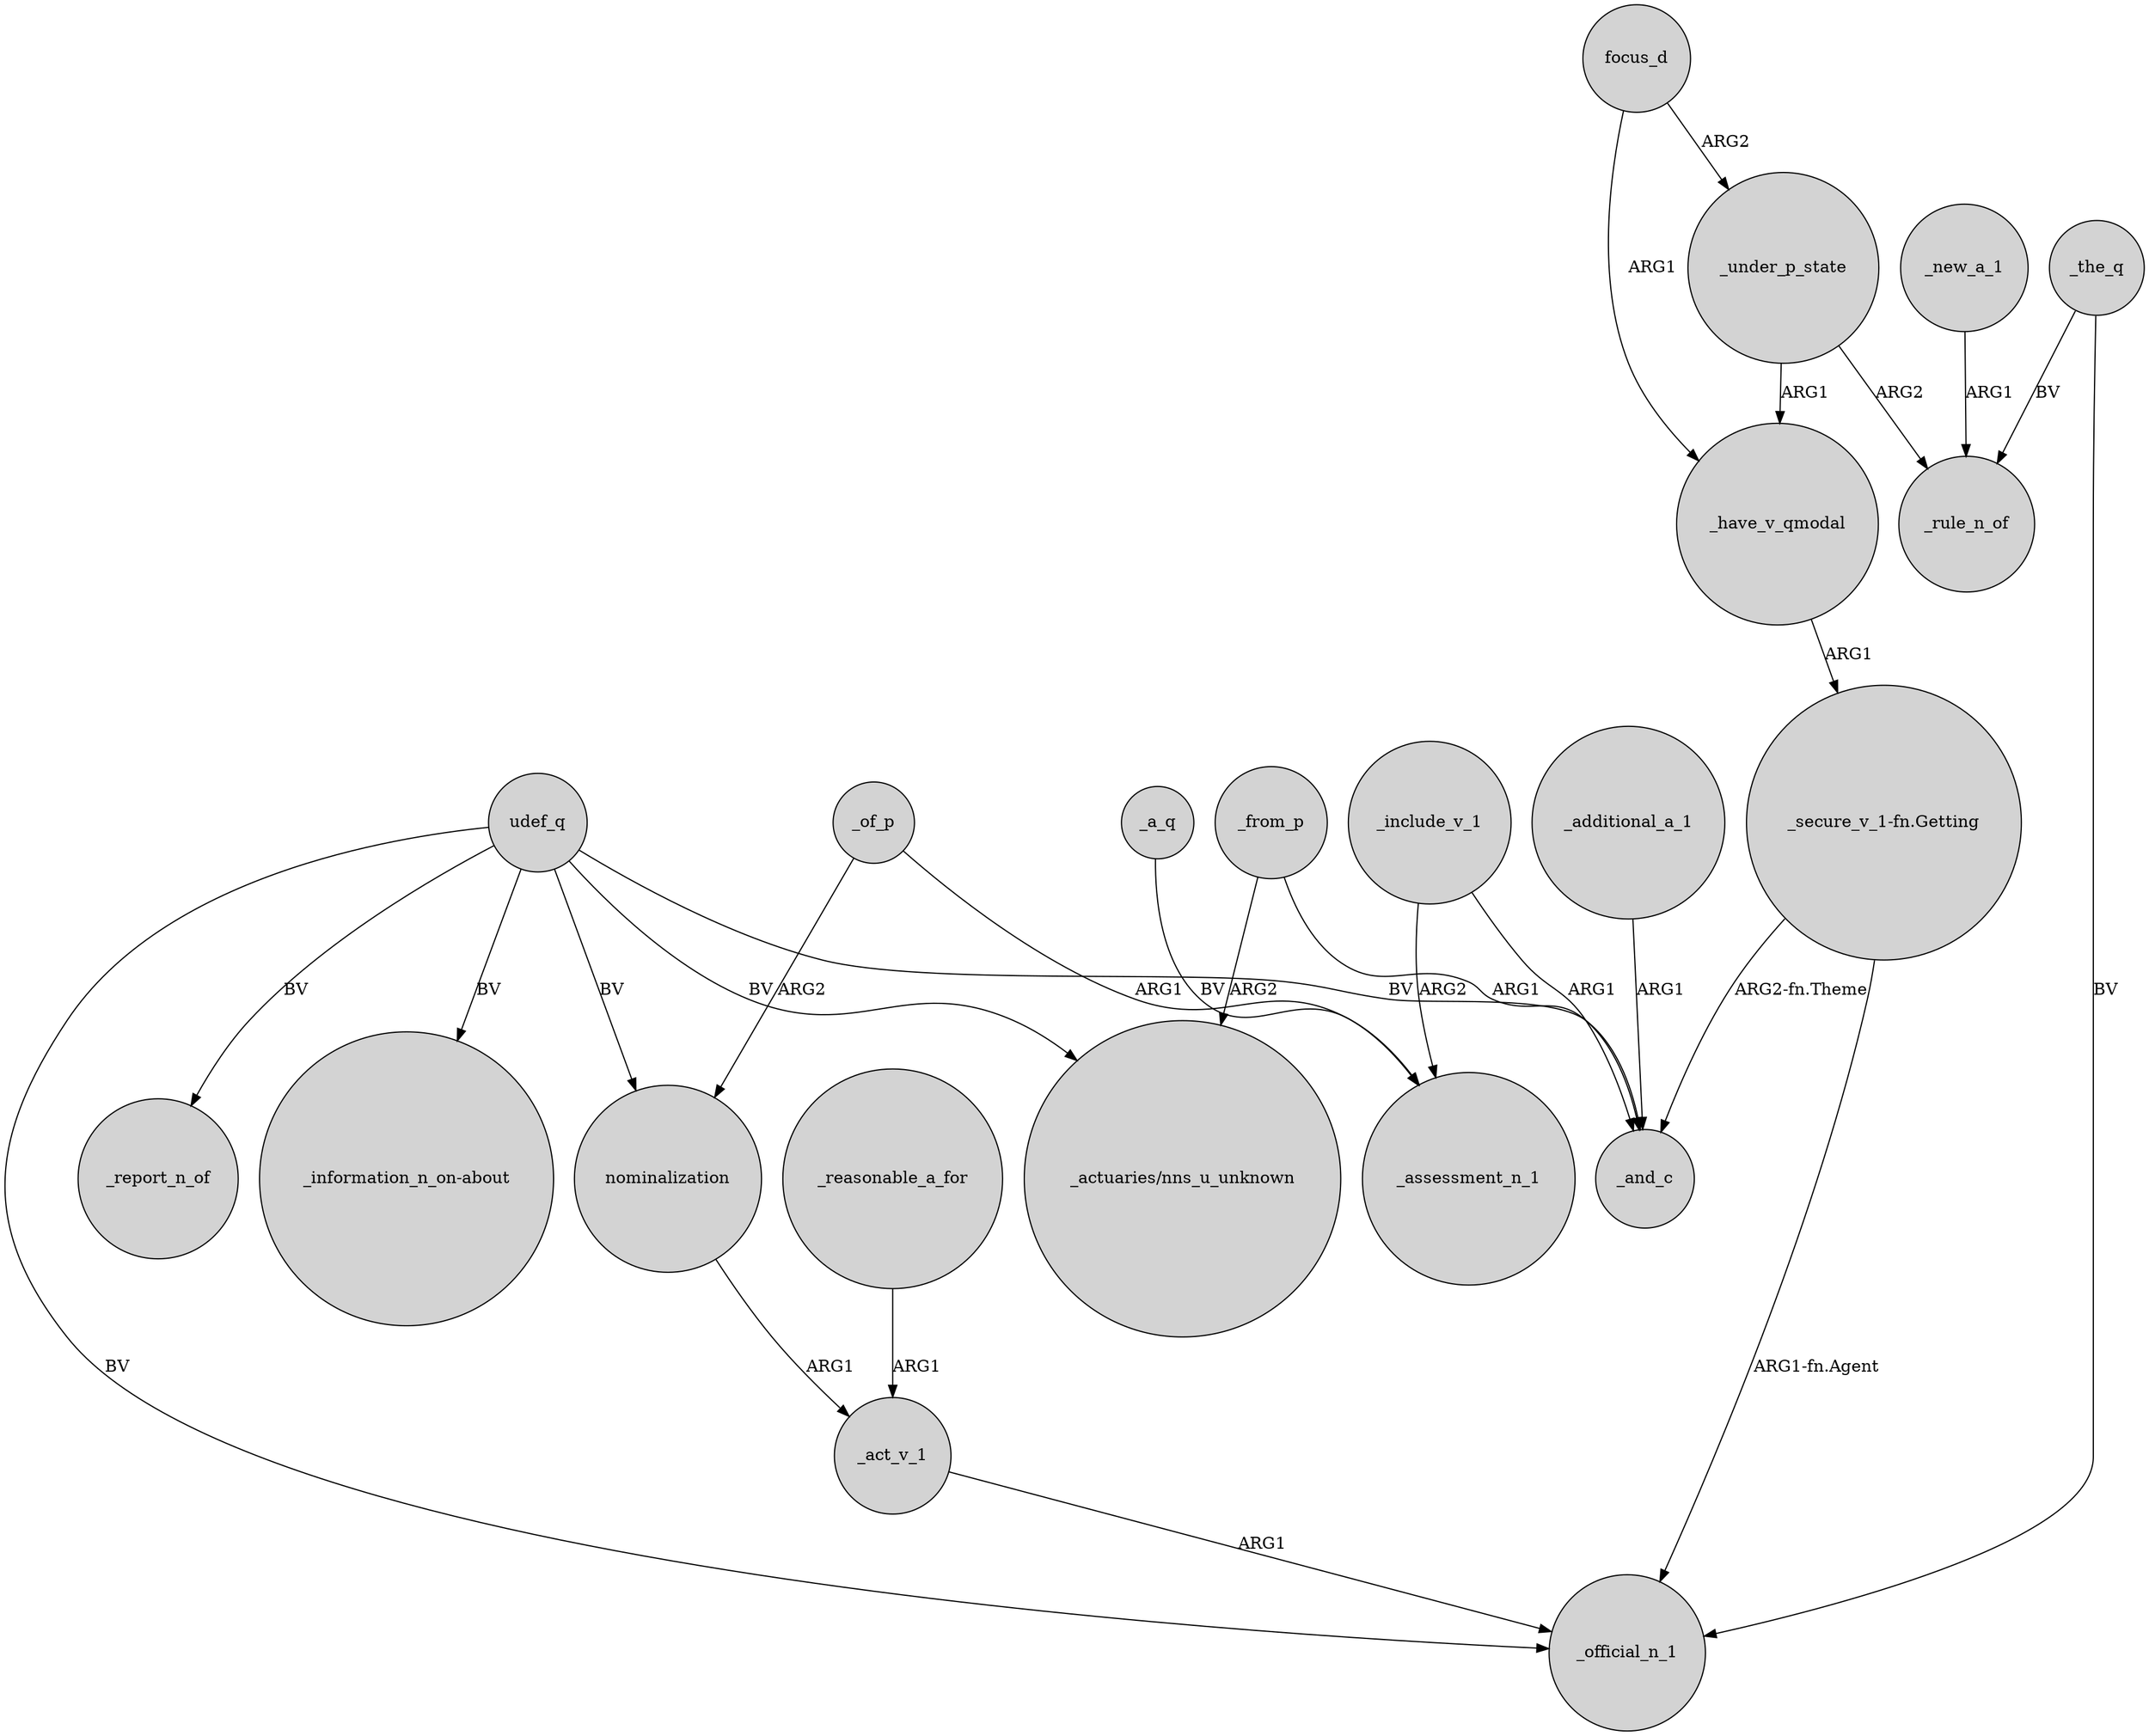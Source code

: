 digraph {
	node [shape=circle style=filled]
	"_secure_v_1-fn.Getting" -> _official_n_1 [label="ARG1-fn.Agent"]
	_under_p_state -> _rule_n_of [label=ARG2]
	_include_v_1 -> _assessment_n_1 [label=ARG2]
	_a_q -> _assessment_n_1 [label=BV]
	_have_v_qmodal -> "_secure_v_1-fn.Getting" [label=ARG1]
	nominalization -> _act_v_1 [label=ARG1]
	_the_q -> _official_n_1 [label=BV]
	udef_q -> _report_n_of [label=BV]
	_additional_a_1 -> _and_c [label=ARG1]
	udef_q -> "_information_n_on-about" [label=BV]
	_from_p -> _and_c [label=ARG1]
	focus_d -> _have_v_qmodal [label=ARG1]
	udef_q -> _official_n_1 [label=BV]
	_of_p -> nominalization [label=ARG2]
	udef_q -> nominalization [label=BV]
	_the_q -> _rule_n_of [label=BV]
	"_secure_v_1-fn.Getting" -> _and_c [label="ARG2-fn.Theme"]
	_under_p_state -> _have_v_qmodal [label=ARG1]
	udef_q -> _and_c [label=BV]
	_of_p -> _assessment_n_1 [label=ARG1]
	focus_d -> _under_p_state [label=ARG2]
	_from_p -> "_actuaries/nns_u_unknown" [label=ARG2]
	_include_v_1 -> _and_c [label=ARG1]
	_act_v_1 -> _official_n_1 [label=ARG1]
	udef_q -> "_actuaries/nns_u_unknown" [label=BV]
	_reasonable_a_for -> _act_v_1 [label=ARG1]
	_new_a_1 -> _rule_n_of [label=ARG1]
}
